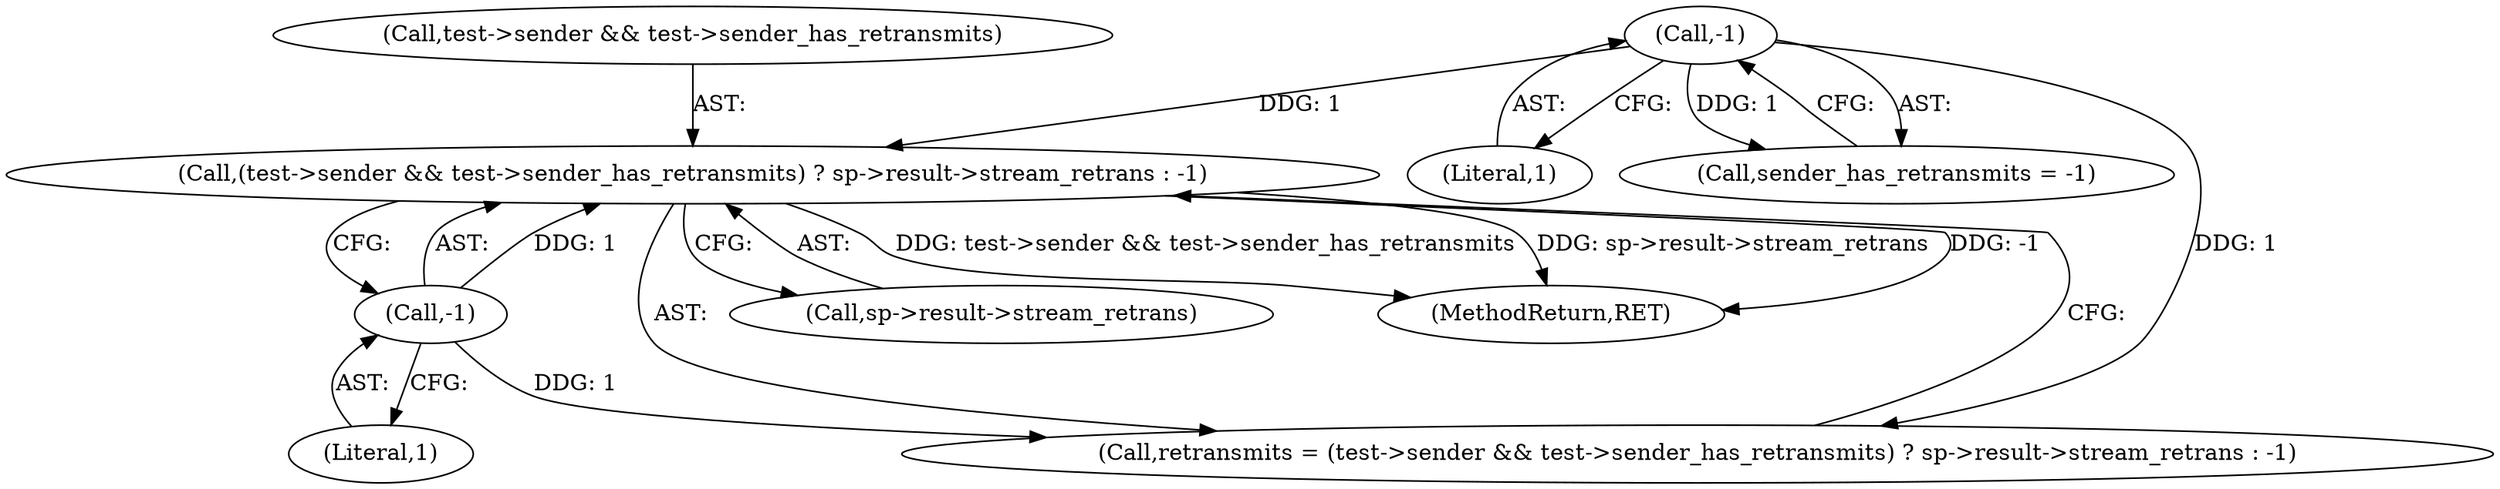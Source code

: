 digraph "0_iperf_91f2fa59e8ed80dfbf400add0164ee0e508e412a_51@pointer" {
"1000300" [label="(Call,(test->sender && test->sender_has_retransmits) ? sp->result->stream_retrans : -1)"];
"1000313" [label="(Call,-1)"];
"1000167" [label="(Call,-1)"];
"1000300" [label="(Call,(test->sender && test->sender_has_retransmits) ? sp->result->stream_retrans : -1)"];
"1000314" [label="(Literal,1)"];
"1000301" [label="(Call,test->sender && test->sender_has_retransmits)"];
"1000308" [label="(Call,sp->result->stream_retrans)"];
"1000384" [label="(MethodReturn,RET)"];
"1000167" [label="(Call,-1)"];
"1000168" [label="(Literal,1)"];
"1000313" [label="(Call,-1)"];
"1000298" [label="(Call,retransmits = (test->sender && test->sender_has_retransmits) ? sp->result->stream_retrans : -1)"];
"1000165" [label="(Call,sender_has_retransmits = -1)"];
"1000300" -> "1000298"  [label="AST: "];
"1000300" -> "1000308"  [label="CFG: "];
"1000300" -> "1000313"  [label="CFG: "];
"1000301" -> "1000300"  [label="AST: "];
"1000308" -> "1000300"  [label="AST: "];
"1000313" -> "1000300"  [label="AST: "];
"1000298" -> "1000300"  [label="CFG: "];
"1000300" -> "1000384"  [label="DDG: -1"];
"1000300" -> "1000384"  [label="DDG: test->sender && test->sender_has_retransmits"];
"1000300" -> "1000384"  [label="DDG: sp->result->stream_retrans"];
"1000313" -> "1000300"  [label="DDG: 1"];
"1000167" -> "1000300"  [label="DDG: 1"];
"1000313" -> "1000314"  [label="CFG: "];
"1000314" -> "1000313"  [label="AST: "];
"1000313" -> "1000298"  [label="DDG: 1"];
"1000167" -> "1000165"  [label="AST: "];
"1000167" -> "1000168"  [label="CFG: "];
"1000168" -> "1000167"  [label="AST: "];
"1000165" -> "1000167"  [label="CFG: "];
"1000167" -> "1000165"  [label="DDG: 1"];
"1000167" -> "1000298"  [label="DDG: 1"];
}
